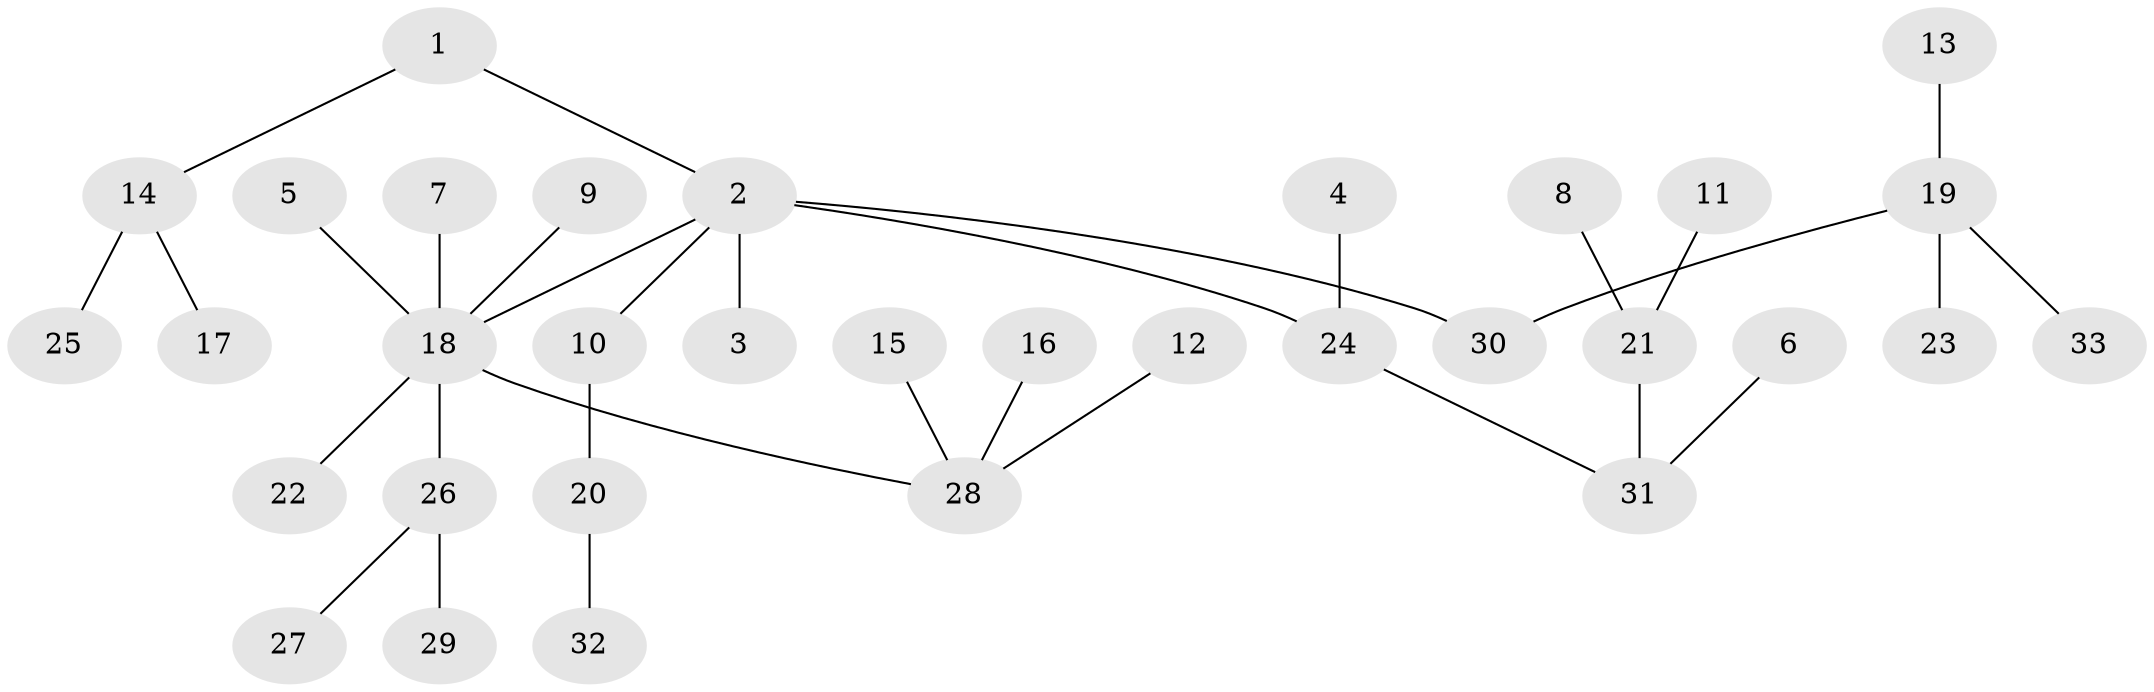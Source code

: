 // original degree distribution, {5: 0.030303030303030304, 2: 0.30303030303030304, 3: 0.18181818181818182, 1: 0.4393939393939394, 7: 0.015151515151515152, 4: 0.030303030303030304}
// Generated by graph-tools (version 1.1) at 2025/50/03/09/25 03:50:25]
// undirected, 33 vertices, 32 edges
graph export_dot {
graph [start="1"]
  node [color=gray90,style=filled];
  1;
  2;
  3;
  4;
  5;
  6;
  7;
  8;
  9;
  10;
  11;
  12;
  13;
  14;
  15;
  16;
  17;
  18;
  19;
  20;
  21;
  22;
  23;
  24;
  25;
  26;
  27;
  28;
  29;
  30;
  31;
  32;
  33;
  1 -- 2 [weight=1.0];
  1 -- 14 [weight=1.0];
  2 -- 3 [weight=1.0];
  2 -- 10 [weight=1.0];
  2 -- 18 [weight=1.0];
  2 -- 24 [weight=1.0];
  2 -- 30 [weight=1.0];
  4 -- 24 [weight=1.0];
  5 -- 18 [weight=1.0];
  6 -- 31 [weight=1.0];
  7 -- 18 [weight=1.0];
  8 -- 21 [weight=1.0];
  9 -- 18 [weight=1.0];
  10 -- 20 [weight=1.0];
  11 -- 21 [weight=1.0];
  12 -- 28 [weight=1.0];
  13 -- 19 [weight=1.0];
  14 -- 17 [weight=1.0];
  14 -- 25 [weight=1.0];
  15 -- 28 [weight=1.0];
  16 -- 28 [weight=1.0];
  18 -- 22 [weight=1.0];
  18 -- 26 [weight=1.0];
  18 -- 28 [weight=1.0];
  19 -- 23 [weight=1.0];
  19 -- 30 [weight=1.0];
  19 -- 33 [weight=1.0];
  20 -- 32 [weight=1.0];
  21 -- 31 [weight=1.0];
  24 -- 31 [weight=1.0];
  26 -- 27 [weight=1.0];
  26 -- 29 [weight=1.0];
}
